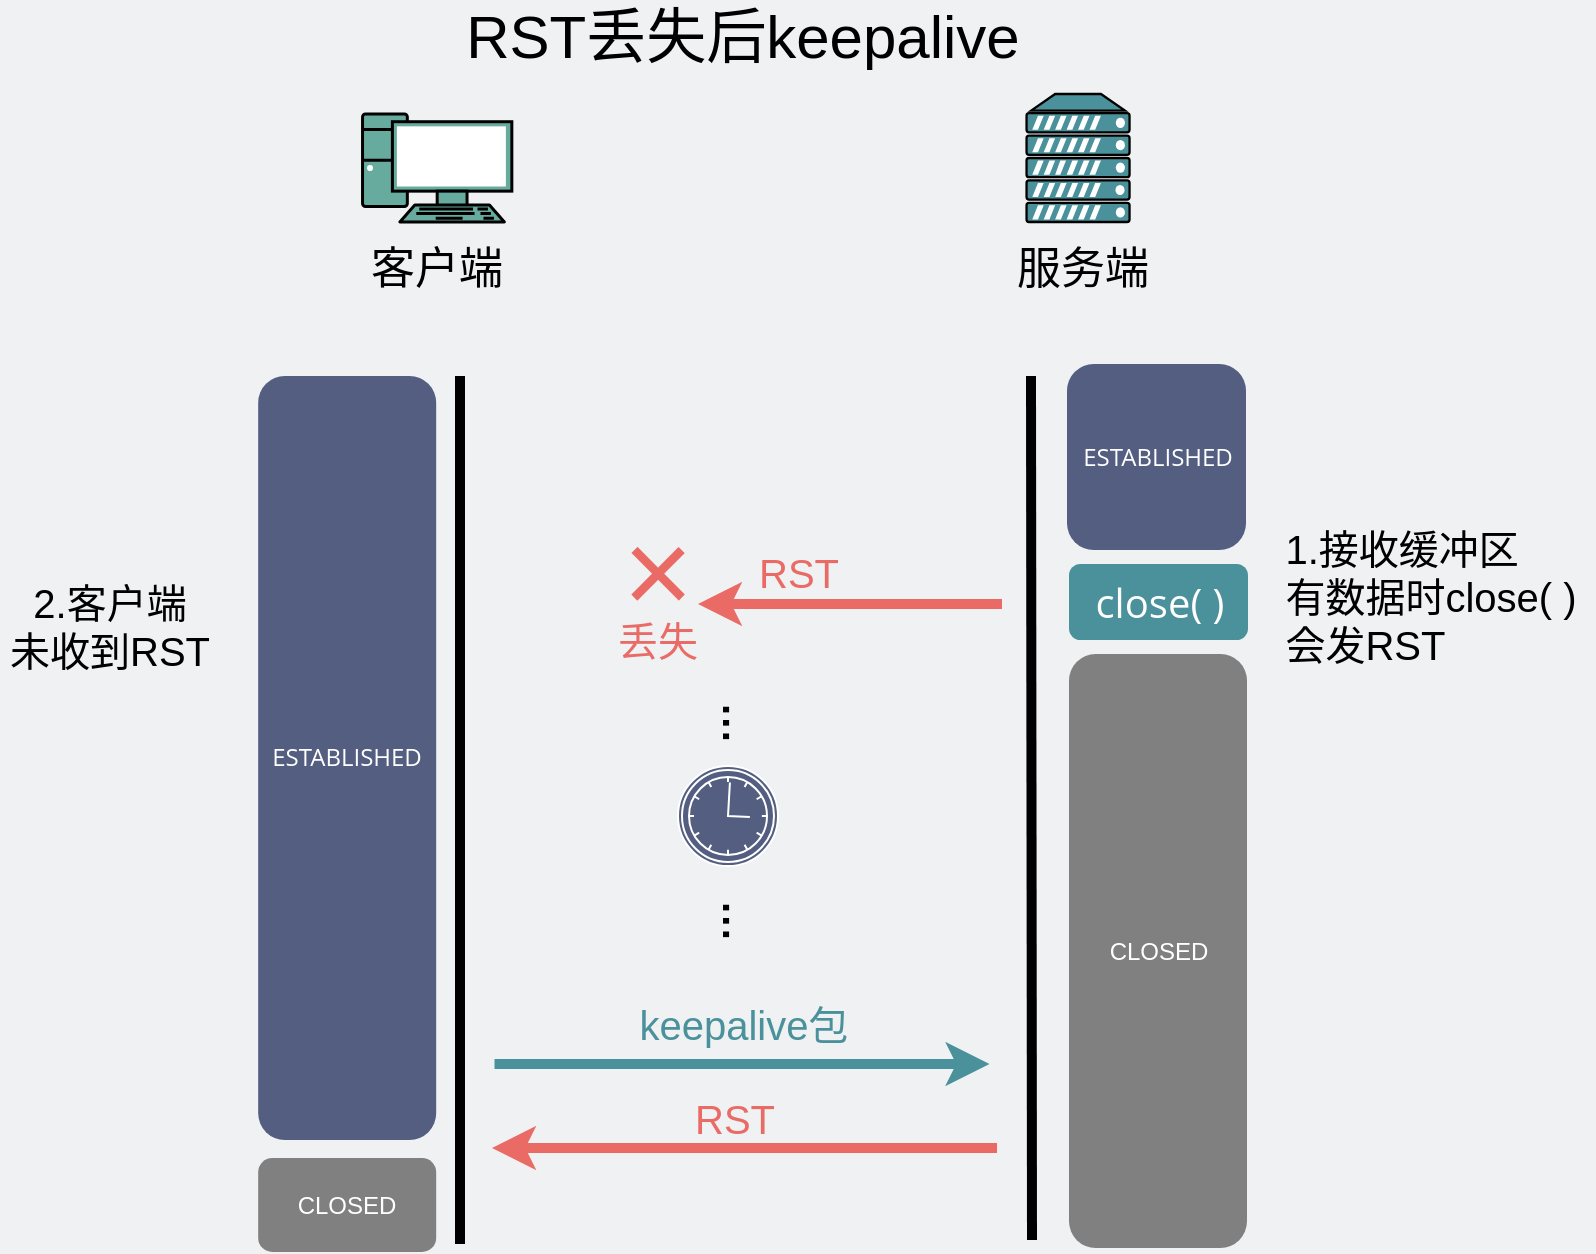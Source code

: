 <mxfile version="15.0.2" type="github"><diagram id="3228e29e-7158-1315-38df-8450db1d8a1d" name="Page-1"><mxGraphModel dx="1577" dy="57" grid="0" gridSize="10" guides="1" tooltips="1" connect="1" arrows="1" fold="1" page="1" pageScale="1" pageWidth="800" pageHeight="750" background="#EFF1F3" math="0" shadow="0"><root><mxCell id="0"/><mxCell id="1" parent="0"/><mxCell id="_KJd5dzx4qh3lxpyMWcO-2" value="" style="fontColor=#0066CC;verticalAlign=top;verticalLabelPosition=bottom;labelPosition=center;align=center;html=1;outlineConnect=0;gradientColor=none;gradientDirection=north;strokeWidth=2;shape=mxgraph.networks.pc;fillColor=#67AB9F;fontSize=30;" parent="1" vertex="1"><mxGeometry x="209.27" y="834" width="74.65" height="54" as="geometry"/></mxCell><mxCell id="T-5VQnCJckOgUX1Wp16H-28" value="客户端" style="text;html=1;strokeColor=none;fillColor=none;align=center;verticalAlign=middle;whiteSpace=wrap;rounded=0;fontSize=22;" parent="1" vertex="1"><mxGeometry x="157.09" y="902" width="179" height="20" as="geometry"/></mxCell><mxCell id="aH1-eks404bDhsACtXEq-2" value="" style="fontColor=#0066CC;verticalAlign=top;verticalLabelPosition=bottom;labelPosition=center;align=center;html=1;outlineConnect=0;gradientColor=none;gradientDirection=north;strokeWidth=2;shape=mxgraph.networks.server;fillColor=#4A919B;" parent="1" vertex="1"><mxGeometry x="541.27" y="824" width="51.5" height="64" as="geometry"/></mxCell><mxCell id="aH1-eks404bDhsACtXEq-3" value="服务端" style="text;html=1;strokeColor=none;fillColor=none;align=center;verticalAlign=middle;whiteSpace=wrap;rounded=0;fontSize=22;" parent="1" vertex="1"><mxGeometry x="480.27" y="902" width="179" height="20" as="geometry"/></mxCell><mxCell id="aH1-eks404bDhsACtXEq-4" value="&lt;font style=&quot;font-size: 30px&quot;&gt;RST丢失后keepalive&lt;/font&gt;" style="text;html=1;strokeColor=none;fillColor=none;align=center;verticalAlign=middle;whiteSpace=wrap;rounded=0;" parent="1" vertex="1"><mxGeometry x="201.5" y="781" width="395" height="28" as="geometry"/></mxCell><mxCell id="aH1-eks404bDhsACtXEq-7" value="" style="endArrow=none;html=1;strokeWidth=5;" parent="1" edge="1"><mxGeometry width="50" height="50" relative="1" as="geometry"><mxPoint x="258" y="1399" as="sourcePoint"/><mxPoint x="258" y="965" as="targetPoint"/></mxGeometry></mxCell><mxCell id="aH1-eks404bDhsACtXEq-17" value="&lt;span style=&quot;font-family: &amp;quot;open sans&amp;quot; , &amp;quot;clear sans&amp;quot; , &amp;quot;helvetica neue&amp;quot; , &amp;quot;helvetica&amp;quot; , &amp;quot;arial&amp;quot; , sans-serif&quot;&gt;&lt;font style=&quot;font-size: 12px&quot;&gt;ESTABLISHED&lt;/font&gt;&lt;/span&gt;" style="rounded=1;whiteSpace=wrap;html=1;dashed=1;strokeWidth=3;strokeColor=none;fillColor=#535E80;fontColor=#FFFFFF;" parent="1" vertex="1"><mxGeometry x="561.5" y="959" width="89.5" height="93" as="geometry"/></mxCell><mxCell id="YXoqQ_mGJv7HDvLP6CB5-1" value="" style="endArrow=none;html=1;strokeWidth=5;" parent="1" edge="1"><mxGeometry width="50" height="50" relative="1" as="geometry"><mxPoint x="544" y="1397" as="sourcePoint"/><mxPoint x="543.5" y="965" as="targetPoint"/></mxGeometry></mxCell><mxCell id="CZwPZS3a3ZRwMsVz8uld-6" value="&lt;font color=&quot;#ffffff&quot;&gt;CLOSED&lt;/font&gt;" style="rounded=1;whiteSpace=wrap;html=1;strokeWidth=3;strokeColor=none;fillColor=#808080;" parent="1" vertex="1"><mxGeometry x="562.5" y="1104" width="89" height="297" as="geometry"/></mxCell><mxCell id="620c4s5pLBTuJ2dwkKwi-3" value="&lt;span style=&quot;font-family: &amp;#34;open sans&amp;#34; , &amp;#34;clear sans&amp;#34; , &amp;#34;helvetica neue&amp;#34; , &amp;#34;helvetica&amp;#34; , &amp;#34;arial&amp;#34; , sans-serif&quot;&gt;&lt;font style=&quot;font-size: 12px&quot;&gt;ESTABLISHED&lt;br&gt;&lt;/font&gt;&lt;/span&gt;" style="rounded=1;whiteSpace=wrap;html=1;dashed=1;strokeWidth=3;fillColor=#535E80;strokeColor=none;fontColor=#FFFFFF;" parent="1" vertex="1"><mxGeometry x="157.09" y="965" width="89" height="382" as="geometry"/></mxCell><mxCell id="RZoSx3gHirty8Vm16f_1-17" value="&lt;div style=&quot;text-align: left&quot;&gt;&lt;span style=&quot;font-size: 20px&quot;&gt;1.接收缓冲区&lt;/span&gt;&lt;/div&gt;&lt;font style=&quot;font-size: 20px&quot;&gt;&lt;div style=&quot;text-align: left&quot;&gt;&lt;span&gt;有数据时close( )&lt;/span&gt;&lt;/div&gt;&lt;div style=&quot;text-align: left&quot;&gt;&lt;span&gt;会发RST&lt;/span&gt;&lt;/div&gt;&lt;/font&gt;" style="text;html=1;fillColor=none;align=center;verticalAlign=middle;whiteSpace=wrap;rounded=1;dashed=1;strokeWidth=3;" parent="1" vertex="1"><mxGeometry x="662" y="1031" width="162.73" height="88.5" as="geometry"/></mxCell><mxCell id="RZoSx3gHirty8Vm16f_1-20" value="" style="endArrow=none;html=1;strokeWidth=5;startArrow=classic;startFill=1;endFill=0;fontColor=#4A919B;strokeColor=#EA6B66;" parent="1" edge="1"><mxGeometry width="50" height="50" relative="1" as="geometry"><mxPoint x="377" y="1079" as="sourcePoint"/><mxPoint x="529" y="1079" as="targetPoint"/></mxGeometry></mxCell><mxCell id="RZoSx3gHirty8Vm16f_1-21" value="RST" style="text;html=1;strokeColor=none;fillColor=none;align=center;verticalAlign=middle;whiteSpace=wrap;rounded=0;fontSize=20;rotation=0;fontColor=#EA6B66;" parent="1" vertex="1"><mxGeometry x="384" y="1047" width="87" height="32" as="geometry"/></mxCell><mxCell id="RZoSx3gHirty8Vm16f_1-22" value="&lt;font color=&quot;#ffffff&quot;&gt;CLOSED&lt;/font&gt;" style="rounded=1;whiteSpace=wrap;html=1;strokeWidth=3;strokeColor=none;fillColor=#808080;" parent="1" vertex="1"><mxGeometry x="157.09" y="1356" width="89" height="47" as="geometry"/></mxCell><mxCell id="RZoSx3gHirty8Vm16f_1-23" value="&lt;font style=&quot;font-size: 20px&quot;&gt;2.客户端&lt;br&gt;未收到RST&lt;br&gt;&lt;/font&gt;" style="text;html=1;fillColor=none;align=center;verticalAlign=middle;whiteSpace=wrap;rounded=0;dashed=1;strokeWidth=3;" parent="1" vertex="1"><mxGeometry x="28" y="1055" width="110" height="70" as="geometry"/></mxCell><mxCell id="a9wMzhSq-2tXYps5j9kw-1" value="&lt;font style=&quot;font-size: 60px&quot; color=&quot;#ea6b66&quot;&gt;×&lt;/font&gt;" style="text;html=1;strokeColor=none;fillColor=none;align=center;verticalAlign=middle;whiteSpace=wrap;rounded=0;" parent="1" vertex="1"><mxGeometry x="337" y="1053" width="40" height="20" as="geometry"/></mxCell><mxCell id="a9wMzhSq-2tXYps5j9kw-2" value="&lt;font style=&quot;font-size: 20px&quot; color=&quot;#ea6b66&quot;&gt;丢失&lt;/font&gt;" style="text;html=1;strokeColor=none;fillColor=none;align=center;verticalAlign=middle;whiteSpace=wrap;rounded=0;" parent="1" vertex="1"><mxGeometry x="327" y="1085" width="60" height="24" as="geometry"/></mxCell><mxCell id="a9wMzhSq-2tXYps5j9kw-3" value="" style="endArrow=classic;html=1;strokeWidth=5;fontSize=20;fontColor=#4A919B;strokeColor=#4A919B;" parent="1" edge="1"><mxGeometry width="50" height="50" relative="1" as="geometry"><mxPoint x="275.25" y="1309" as="sourcePoint"/><mxPoint x="522.75" y="1309" as="targetPoint"/></mxGeometry></mxCell><mxCell id="a9wMzhSq-2tXYps5j9kw-4" value="keepalive包" style="text;html=1;strokeColor=none;fillColor=none;align=center;verticalAlign=middle;whiteSpace=wrap;rounded=0;fontSize=20;fontColor=#4A919B;" parent="1" vertex="1"><mxGeometry x="313" y="1278" width="174.25" height="21" as="geometry"/></mxCell><mxCell id="a9wMzhSq-2tXYps5j9kw-5" value="" style="endArrow=none;html=1;strokeWidth=5;startArrow=classic;startFill=1;endFill=0;fontColor=#4A919B;strokeColor=#EA6B66;" parent="1" edge="1"><mxGeometry width="50" height="50" relative="1" as="geometry"><mxPoint x="274.01" y="1351" as="sourcePoint"/><mxPoint x="526.51" y="1351" as="targetPoint"/></mxGeometry></mxCell><mxCell id="a9wMzhSq-2tXYps5j9kw-6" value="RST" style="text;html=1;strokeColor=none;fillColor=none;align=center;verticalAlign=middle;whiteSpace=wrap;rounded=0;fontSize=20;rotation=0;fontColor=#EA6B66;" parent="1" vertex="1"><mxGeometry x="352" y="1320" width="87" height="32" as="geometry"/></mxCell><mxCell id="MItT4q851IYaDBz2lIjK-1" value="&lt;font face=&quot;open sans, clear sans, helvetica neue, helvetica, arial, sans-serif&quot; style=&quot;font-size: 20px&quot;&gt;close( )&lt;/font&gt;" style="rounded=1;whiteSpace=wrap;html=1;dashed=1;strokeWidth=3;strokeColor=none;fontColor=#FFFFFF;fillColor=#4A919B;" vertex="1" parent="1"><mxGeometry x="562.5" y="1059" width="89.5" height="38" as="geometry"/></mxCell><mxCell id="MItT4q851IYaDBz2lIjK-2" value="" style="points=[[0.145,0.145,0],[0.5,0,0],[0.855,0.145,0],[1,0.5,0],[0.855,0.855,0],[0.5,1,0],[0.145,0.855,0],[0,0.5,0]];shape=mxgraph.bpmn.event;html=1;verticalLabelPosition=bottom;labelBackgroundColor=#ffffff;verticalAlign=top;align=center;perimeter=ellipsePerimeter;outlineConnect=0;aspect=fixed;outline=catching;symbol=timer;fillColor=#535E80;strokeColor=#FFFFFF;" vertex="1" parent="1"><mxGeometry x="367" y="1160" width="50" height="50" as="geometry"/></mxCell><mxCell id="MItT4q851IYaDBz2lIjK-3" value="&lt;span style=&quot;font-size: 20px&quot;&gt;&lt;b&gt;···&lt;/b&gt;&lt;/span&gt;" style="text;html=1;strokeColor=none;fillColor=none;align=center;verticalAlign=middle;whiteSpace=wrap;rounded=0;dashed=1;rotation=90;" vertex="1" parent="1"><mxGeometry x="372" y="1129" width="40" height="20" as="geometry"/></mxCell><mxCell id="MItT4q851IYaDBz2lIjK-4" value="&lt;font style=&quot;font-size: 20px&quot;&gt;&lt;b&gt;···&lt;/b&gt;&lt;/font&gt;" style="text;html=1;strokeColor=none;fillColor=none;align=center;verticalAlign=middle;whiteSpace=wrap;rounded=0;dashed=1;rotation=90;" vertex="1" parent="1"><mxGeometry x="372" y="1228" width="40" height="20" as="geometry"/></mxCell></root></mxGraphModel></diagram></mxfile>